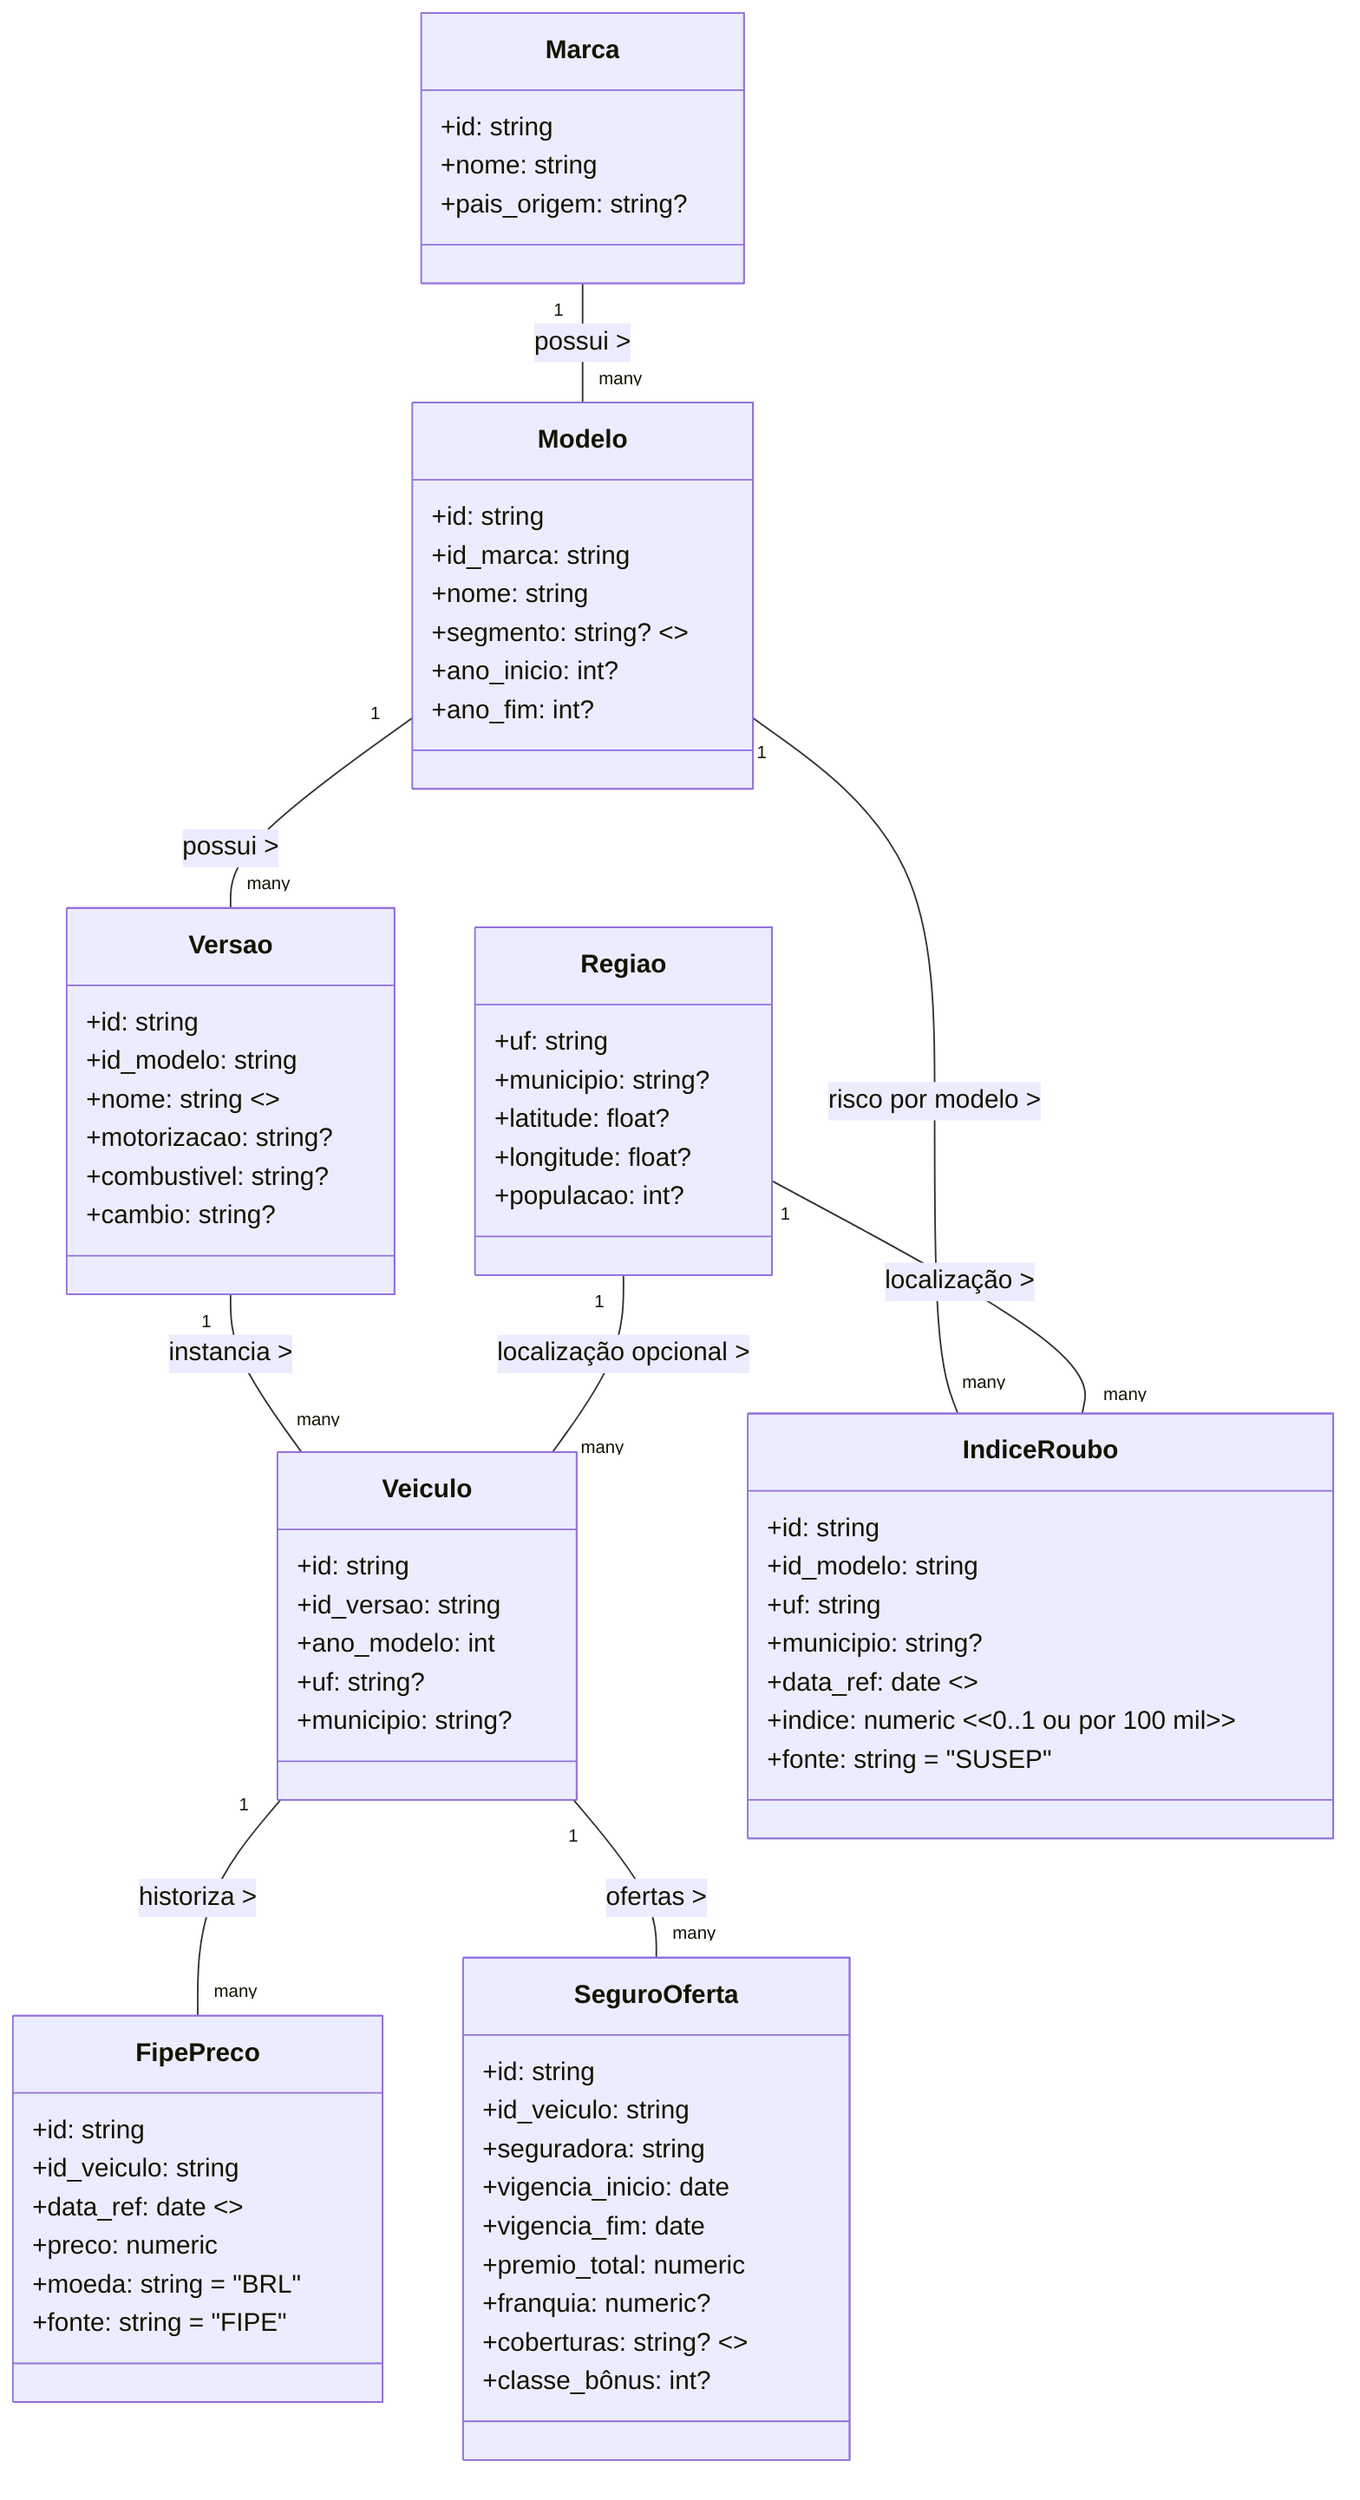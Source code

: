 classDiagram
    %% Domínio: FIPE + Seguros + Índice de Roubo

    class Marca {
      +id: string
      +nome: string
      +pais_origem: string?
    }

    class Modelo {
      +id: string
      +id_marca: string
      +nome: string
      +segmento: string?  <<SUV, Hatch, Sedan...>>
      +ano_inicio: int?
      +ano_fim: int?
    }

    class Versao {
      +id: string
      +id_modelo: string
      +nome: string       <<ex.: 1.6 Flex AT>>
      +motorizacao: string?
      +combustivel: string?
      +cambio: string?
    }

    class Veiculo {
      +id: string
      +id_versao: string
      +ano_modelo: int
      +uf: string?
      +municipio: string?
    }

    class FipePreco {
      +id: string
      +id_veiculo: string
      +data_ref: date      <<YYYY-MM>>
      +preco: numeric
      +moeda: string = "BRL"
      +fonte: string = "FIPE"
    }

    class SeguroOferta {
      +id: string
      +id_veiculo: string
      +seguradora: string
      +vigencia_inicio: date
      +vigencia_fim: date
      +premio_total: numeric
      +franquia: numeric?
      +coberturas: string? <<json>>
      +classe_bônus: int?
    }

    class IndiceRoubo {
      +id: string
      +id_modelo: string
      +uf: string
      +municipio: string?
      +data_ref: date      <<YYYY-MM>>
      +indice: numeric     <<0..1 ou por 100 mil>>
      +fonte: string = "SUSEP"
    }

    class Regiao {
      +uf: string
      +municipio: string?
      +latitude: float?
      +longitude: float?
      +populacao: int?
    }

    Marca "1" -- "many" Modelo : possui >
    Modelo "1" -- "many" Versao : possui >
    Versao "1" -- "many" Veiculo : instancia >
    Veiculo "1" -- "many" FipePreco : historiza >
    Veiculo "1" -- "many" SeguroOferta : ofertas >
    Modelo "1" -- "many" IndiceRoubo : risco por modelo >
    Regiao "1" -- "many" IndiceRoubo : localização >
    Regiao "1" -- "many" Veiculo : localização opcional >